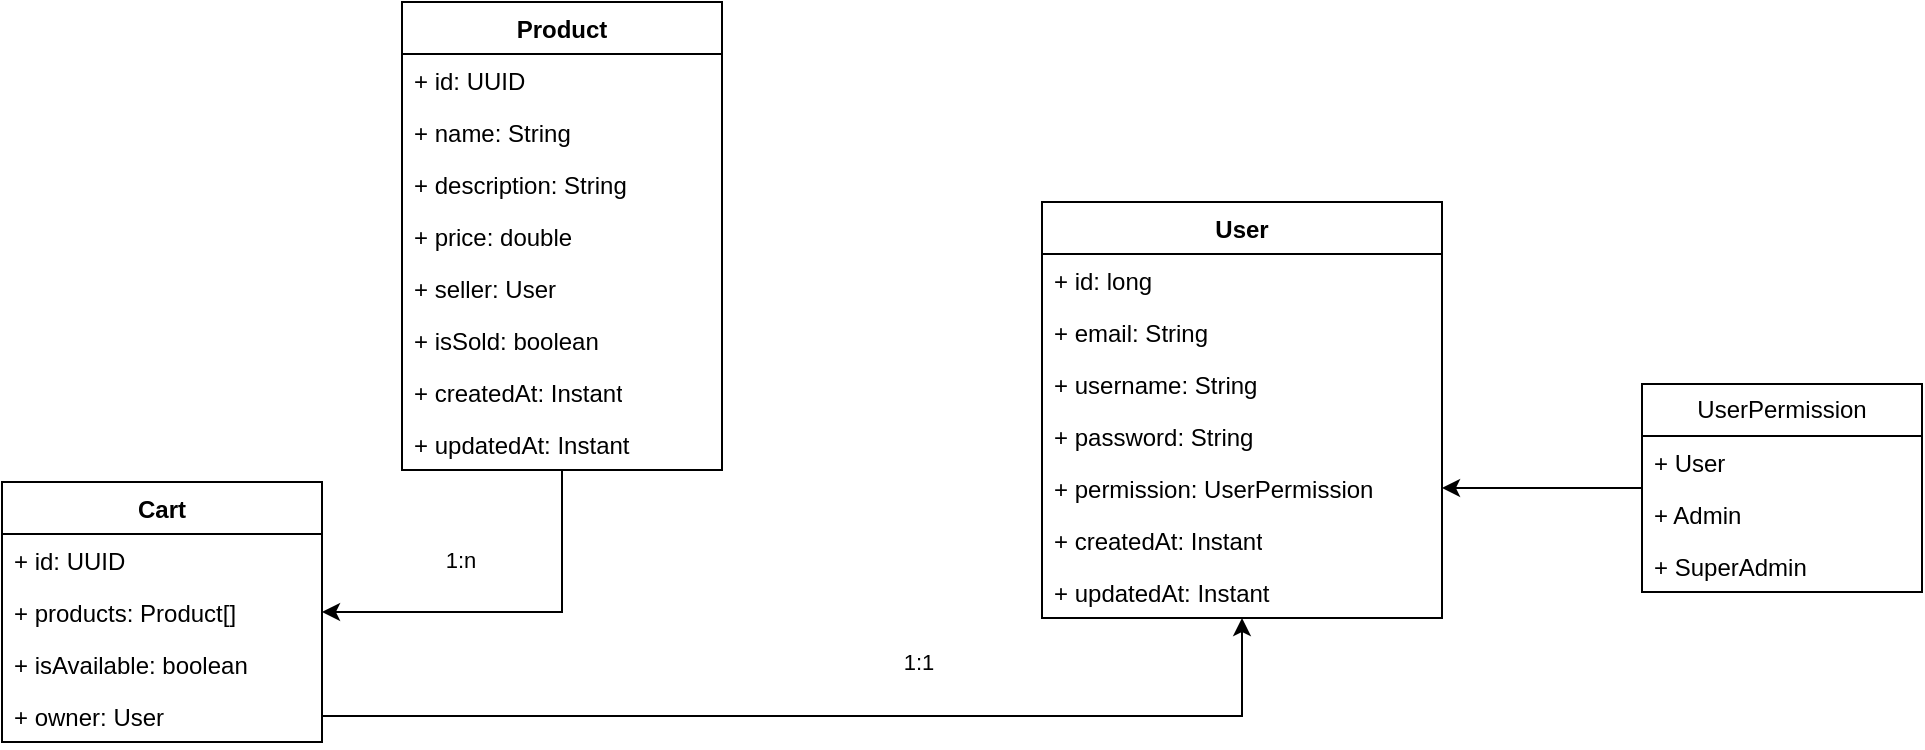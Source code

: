 <mxfile version="21.6.1" type="device">
  <diagram name="Page-1" id="LW3aIjzWNWyooemlZ5d8">
    <mxGraphModel dx="913" dy="537" grid="1" gridSize="10" guides="1" tooltips="1" connect="1" arrows="1" fold="1" page="1" pageScale="1" pageWidth="1169" pageHeight="827" math="0" shadow="0">
      <root>
        <mxCell id="0" />
        <mxCell id="1" parent="0" />
        <mxCell id="pOlIDKJ91g_bpwgWTem2-34" style="edgeStyle=orthogonalEdgeStyle;rounded=0;orthogonalLoop=1;jettySize=auto;html=1;" edge="1" parent="1" source="pOlIDKJ91g_bpwgWTem2-1" target="pOlIDKJ91g_bpwgWTem2-25">
          <mxGeometry relative="1" as="geometry" />
        </mxCell>
        <mxCell id="pOlIDKJ91g_bpwgWTem2-35" value="1:n" style="edgeLabel;html=1;align=center;verticalAlign=middle;resizable=0;points=[];" vertex="1" connectable="0" parent="pOlIDKJ91g_bpwgWTem2-34">
          <mxGeometry x="-0.121" y="-2" relative="1" as="geometry">
            <mxPoint x="-38" y="-24" as="offset" />
          </mxGeometry>
        </mxCell>
        <mxCell id="pOlIDKJ91g_bpwgWTem2-1" value="Product" style="swimlane;fontStyle=1;align=center;verticalAlign=top;childLayout=stackLayout;horizontal=1;startSize=26;horizontalStack=0;resizeParent=1;resizeParentMax=0;resizeLast=0;collapsible=1;marginBottom=0;whiteSpace=wrap;html=1;" vertex="1" parent="1">
          <mxGeometry x="240" y="40" width="160" height="234" as="geometry" />
        </mxCell>
        <mxCell id="pOlIDKJ91g_bpwgWTem2-2" value="+ id: UUID" style="text;strokeColor=none;fillColor=none;align=left;verticalAlign=top;spacingLeft=4;spacingRight=4;overflow=hidden;rotatable=0;points=[[0,0.5],[1,0.5]];portConstraint=eastwest;whiteSpace=wrap;html=1;" vertex="1" parent="pOlIDKJ91g_bpwgWTem2-1">
          <mxGeometry y="26" width="160" height="26" as="geometry" />
        </mxCell>
        <mxCell id="pOlIDKJ91g_bpwgWTem2-5" value="+ name: String" style="text;strokeColor=none;fillColor=none;align=left;verticalAlign=top;spacingLeft=4;spacingRight=4;overflow=hidden;rotatable=0;points=[[0,0.5],[1,0.5]];portConstraint=eastwest;whiteSpace=wrap;html=1;" vertex="1" parent="pOlIDKJ91g_bpwgWTem2-1">
          <mxGeometry y="52" width="160" height="26" as="geometry" />
        </mxCell>
        <mxCell id="pOlIDKJ91g_bpwgWTem2-6" value="+ description: String" style="text;strokeColor=none;fillColor=none;align=left;verticalAlign=top;spacingLeft=4;spacingRight=4;overflow=hidden;rotatable=0;points=[[0,0.5],[1,0.5]];portConstraint=eastwest;whiteSpace=wrap;html=1;" vertex="1" parent="pOlIDKJ91g_bpwgWTem2-1">
          <mxGeometry y="78" width="160" height="26" as="geometry" />
        </mxCell>
        <mxCell id="pOlIDKJ91g_bpwgWTem2-7" value="+ price: double" style="text;strokeColor=none;fillColor=none;align=left;verticalAlign=top;spacingLeft=4;spacingRight=4;overflow=hidden;rotatable=0;points=[[0,0.5],[1,0.5]];portConstraint=eastwest;whiteSpace=wrap;html=1;" vertex="1" parent="pOlIDKJ91g_bpwgWTem2-1">
          <mxGeometry y="104" width="160" height="26" as="geometry" />
        </mxCell>
        <mxCell id="pOlIDKJ91g_bpwgWTem2-8" value="+ seller: User" style="text;strokeColor=none;fillColor=none;align=left;verticalAlign=top;spacingLeft=4;spacingRight=4;overflow=hidden;rotatable=0;points=[[0,0.5],[1,0.5]];portConstraint=eastwest;whiteSpace=wrap;html=1;" vertex="1" parent="pOlIDKJ91g_bpwgWTem2-1">
          <mxGeometry y="130" width="160" height="26" as="geometry" />
        </mxCell>
        <mxCell id="pOlIDKJ91g_bpwgWTem2-37" value="+ isSold: boolean" style="text;strokeColor=none;fillColor=none;align=left;verticalAlign=top;spacingLeft=4;spacingRight=4;overflow=hidden;rotatable=0;points=[[0,0.5],[1,0.5]];portConstraint=eastwest;whiteSpace=wrap;html=1;" vertex="1" parent="pOlIDKJ91g_bpwgWTem2-1">
          <mxGeometry y="156" width="160" height="26" as="geometry" />
        </mxCell>
        <mxCell id="pOlIDKJ91g_bpwgWTem2-19" value="+ createdAt: Instant" style="text;strokeColor=none;fillColor=none;align=left;verticalAlign=top;spacingLeft=4;spacingRight=4;overflow=hidden;rotatable=0;points=[[0,0.5],[1,0.5]];portConstraint=eastwest;whiteSpace=wrap;html=1;" vertex="1" parent="pOlIDKJ91g_bpwgWTem2-1">
          <mxGeometry y="182" width="160" height="26" as="geometry" />
        </mxCell>
        <mxCell id="pOlIDKJ91g_bpwgWTem2-20" value="+ updatedAt: Instant" style="text;strokeColor=none;fillColor=none;align=left;verticalAlign=top;spacingLeft=4;spacingRight=4;overflow=hidden;rotatable=0;points=[[0,0.5],[1,0.5]];portConstraint=eastwest;whiteSpace=wrap;html=1;" vertex="1" parent="pOlIDKJ91g_bpwgWTem2-1">
          <mxGeometry y="208" width="160" height="26" as="geometry" />
        </mxCell>
        <mxCell id="pOlIDKJ91g_bpwgWTem2-9" value="User" style="swimlane;fontStyle=1;align=center;verticalAlign=top;childLayout=stackLayout;horizontal=1;startSize=26;horizontalStack=0;resizeParent=1;resizeParentMax=0;resizeLast=0;collapsible=1;marginBottom=0;whiteSpace=wrap;html=1;" vertex="1" parent="1">
          <mxGeometry x="560" y="140" width="200" height="208" as="geometry" />
        </mxCell>
        <mxCell id="pOlIDKJ91g_bpwgWTem2-10" value="+ id: long" style="text;strokeColor=none;fillColor=none;align=left;verticalAlign=top;spacingLeft=4;spacingRight=4;overflow=hidden;rotatable=0;points=[[0,0.5],[1,0.5]];portConstraint=eastwest;whiteSpace=wrap;html=1;" vertex="1" parent="pOlIDKJ91g_bpwgWTem2-9">
          <mxGeometry y="26" width="200" height="26" as="geometry" />
        </mxCell>
        <mxCell id="pOlIDKJ91g_bpwgWTem2-22" value="+ email: String" style="text;strokeColor=none;fillColor=none;align=left;verticalAlign=top;spacingLeft=4;spacingRight=4;overflow=hidden;rotatable=0;points=[[0,0.5],[1,0.5]];portConstraint=eastwest;whiteSpace=wrap;html=1;" vertex="1" parent="pOlIDKJ91g_bpwgWTem2-9">
          <mxGeometry y="52" width="200" height="26" as="geometry" />
        </mxCell>
        <mxCell id="pOlIDKJ91g_bpwgWTem2-11" value="+ username: String" style="text;strokeColor=none;fillColor=none;align=left;verticalAlign=top;spacingLeft=4;spacingRight=4;overflow=hidden;rotatable=0;points=[[0,0.5],[1,0.5]];portConstraint=eastwest;whiteSpace=wrap;html=1;" vertex="1" parent="pOlIDKJ91g_bpwgWTem2-9">
          <mxGeometry y="78" width="200" height="26" as="geometry" />
        </mxCell>
        <mxCell id="pOlIDKJ91g_bpwgWTem2-12" value="+ password: String" style="text;strokeColor=none;fillColor=none;align=left;verticalAlign=top;spacingLeft=4;spacingRight=4;overflow=hidden;rotatable=0;points=[[0,0.5],[1,0.5]];portConstraint=eastwest;whiteSpace=wrap;html=1;" vertex="1" parent="pOlIDKJ91g_bpwgWTem2-9">
          <mxGeometry y="104" width="200" height="26" as="geometry" />
        </mxCell>
        <mxCell id="pOlIDKJ91g_bpwgWTem2-13" value="+ permission: UserPermission" style="text;strokeColor=none;fillColor=none;align=left;verticalAlign=top;spacingLeft=4;spacingRight=4;overflow=hidden;rotatable=0;points=[[0,0.5],[1,0.5]];portConstraint=eastwest;whiteSpace=wrap;html=1;" vertex="1" parent="pOlIDKJ91g_bpwgWTem2-9">
          <mxGeometry y="130" width="200" height="26" as="geometry" />
        </mxCell>
        <mxCell id="pOlIDKJ91g_bpwgWTem2-14" value="+ createdAt: Instant" style="text;strokeColor=none;fillColor=none;align=left;verticalAlign=top;spacingLeft=4;spacingRight=4;overflow=hidden;rotatable=0;points=[[0,0.5],[1,0.5]];portConstraint=eastwest;whiteSpace=wrap;html=1;" vertex="1" parent="pOlIDKJ91g_bpwgWTem2-9">
          <mxGeometry y="156" width="200" height="26" as="geometry" />
        </mxCell>
        <mxCell id="pOlIDKJ91g_bpwgWTem2-21" value="+ updatedAt: Instant" style="text;strokeColor=none;fillColor=none;align=left;verticalAlign=top;spacingLeft=4;spacingRight=4;overflow=hidden;rotatable=0;points=[[0,0.5],[1,0.5]];portConstraint=eastwest;whiteSpace=wrap;html=1;" vertex="1" parent="pOlIDKJ91g_bpwgWTem2-9">
          <mxGeometry y="182" width="200" height="26" as="geometry" />
        </mxCell>
        <mxCell id="pOlIDKJ91g_bpwgWTem2-36" style="edgeStyle=orthogonalEdgeStyle;rounded=0;orthogonalLoop=1;jettySize=auto;html=1;" edge="1" parent="1" source="pOlIDKJ91g_bpwgWTem2-15" target="pOlIDKJ91g_bpwgWTem2-13">
          <mxGeometry relative="1" as="geometry" />
        </mxCell>
        <mxCell id="pOlIDKJ91g_bpwgWTem2-15" value="UserPermission" style="swimlane;fontStyle=0;childLayout=stackLayout;horizontal=1;startSize=26;fillColor=none;horizontalStack=0;resizeParent=1;resizeParentMax=0;resizeLast=0;collapsible=1;marginBottom=0;whiteSpace=wrap;html=1;" vertex="1" parent="1">
          <mxGeometry x="860" y="231" width="140" height="104" as="geometry" />
        </mxCell>
        <mxCell id="pOlIDKJ91g_bpwgWTem2-16" value="+ User" style="text;strokeColor=none;fillColor=none;align=left;verticalAlign=top;spacingLeft=4;spacingRight=4;overflow=hidden;rotatable=0;points=[[0,0.5],[1,0.5]];portConstraint=eastwest;whiteSpace=wrap;html=1;" vertex="1" parent="pOlIDKJ91g_bpwgWTem2-15">
          <mxGeometry y="26" width="140" height="26" as="geometry" />
        </mxCell>
        <mxCell id="pOlIDKJ91g_bpwgWTem2-17" value="+ Admin" style="text;strokeColor=none;fillColor=none;align=left;verticalAlign=top;spacingLeft=4;spacingRight=4;overflow=hidden;rotatable=0;points=[[0,0.5],[1,0.5]];portConstraint=eastwest;whiteSpace=wrap;html=1;" vertex="1" parent="pOlIDKJ91g_bpwgWTem2-15">
          <mxGeometry y="52" width="140" height="26" as="geometry" />
        </mxCell>
        <mxCell id="pOlIDKJ91g_bpwgWTem2-18" value="+ SuperAdmin" style="text;strokeColor=none;fillColor=none;align=left;verticalAlign=top;spacingLeft=4;spacingRight=4;overflow=hidden;rotatable=0;points=[[0,0.5],[1,0.5]];portConstraint=eastwest;whiteSpace=wrap;html=1;" vertex="1" parent="pOlIDKJ91g_bpwgWTem2-15">
          <mxGeometry y="78" width="140" height="26" as="geometry" />
        </mxCell>
        <mxCell id="pOlIDKJ91g_bpwgWTem2-23" value="Cart" style="swimlane;fontStyle=1;align=center;verticalAlign=top;childLayout=stackLayout;horizontal=1;startSize=26;horizontalStack=0;resizeParent=1;resizeParentMax=0;resizeLast=0;collapsible=1;marginBottom=0;whiteSpace=wrap;html=1;" vertex="1" parent="1">
          <mxGeometry x="40" y="280" width="160" height="130" as="geometry" />
        </mxCell>
        <mxCell id="pOlIDKJ91g_bpwgWTem2-24" value="+ id: UUID" style="text;strokeColor=none;fillColor=none;align=left;verticalAlign=top;spacingLeft=4;spacingRight=4;overflow=hidden;rotatable=0;points=[[0,0.5],[1,0.5]];portConstraint=eastwest;whiteSpace=wrap;html=1;" vertex="1" parent="pOlIDKJ91g_bpwgWTem2-23">
          <mxGeometry y="26" width="160" height="26" as="geometry" />
        </mxCell>
        <mxCell id="pOlIDKJ91g_bpwgWTem2-25" value="+ products: Product[]" style="text;strokeColor=none;fillColor=none;align=left;verticalAlign=top;spacingLeft=4;spacingRight=4;overflow=hidden;rotatable=0;points=[[0,0.5],[1,0.5]];portConstraint=eastwest;whiteSpace=wrap;html=1;" vertex="1" parent="pOlIDKJ91g_bpwgWTem2-23">
          <mxGeometry y="52" width="160" height="26" as="geometry" />
        </mxCell>
        <mxCell id="pOlIDKJ91g_bpwgWTem2-33" value="+ isAvailable: boolean" style="text;strokeColor=none;fillColor=none;align=left;verticalAlign=top;spacingLeft=4;spacingRight=4;overflow=hidden;rotatable=0;points=[[0,0.5],[1,0.5]];portConstraint=eastwest;whiteSpace=wrap;html=1;" vertex="1" parent="pOlIDKJ91g_bpwgWTem2-23">
          <mxGeometry y="78" width="160" height="26" as="geometry" />
        </mxCell>
        <mxCell id="pOlIDKJ91g_bpwgWTem2-26" value="+ owner: User" style="text;strokeColor=none;fillColor=none;align=left;verticalAlign=top;spacingLeft=4;spacingRight=4;overflow=hidden;rotatable=0;points=[[0,0.5],[1,0.5]];portConstraint=eastwest;whiteSpace=wrap;html=1;" vertex="1" parent="pOlIDKJ91g_bpwgWTem2-23">
          <mxGeometry y="104" width="160" height="26" as="geometry" />
        </mxCell>
        <mxCell id="pOlIDKJ91g_bpwgWTem2-31" style="edgeStyle=orthogonalEdgeStyle;rounded=0;orthogonalLoop=1;jettySize=auto;html=1;" edge="1" parent="1" source="pOlIDKJ91g_bpwgWTem2-26" target="pOlIDKJ91g_bpwgWTem2-9">
          <mxGeometry relative="1" as="geometry" />
        </mxCell>
        <mxCell id="pOlIDKJ91g_bpwgWTem2-32" value="1:1" style="edgeLabel;html=1;align=center;verticalAlign=middle;resizable=0;points=[];" vertex="1" connectable="0" parent="pOlIDKJ91g_bpwgWTem2-31">
          <mxGeometry x="0.137" y="-2" relative="1" as="geometry">
            <mxPoint x="8" y="-29" as="offset" />
          </mxGeometry>
        </mxCell>
      </root>
    </mxGraphModel>
  </diagram>
</mxfile>
